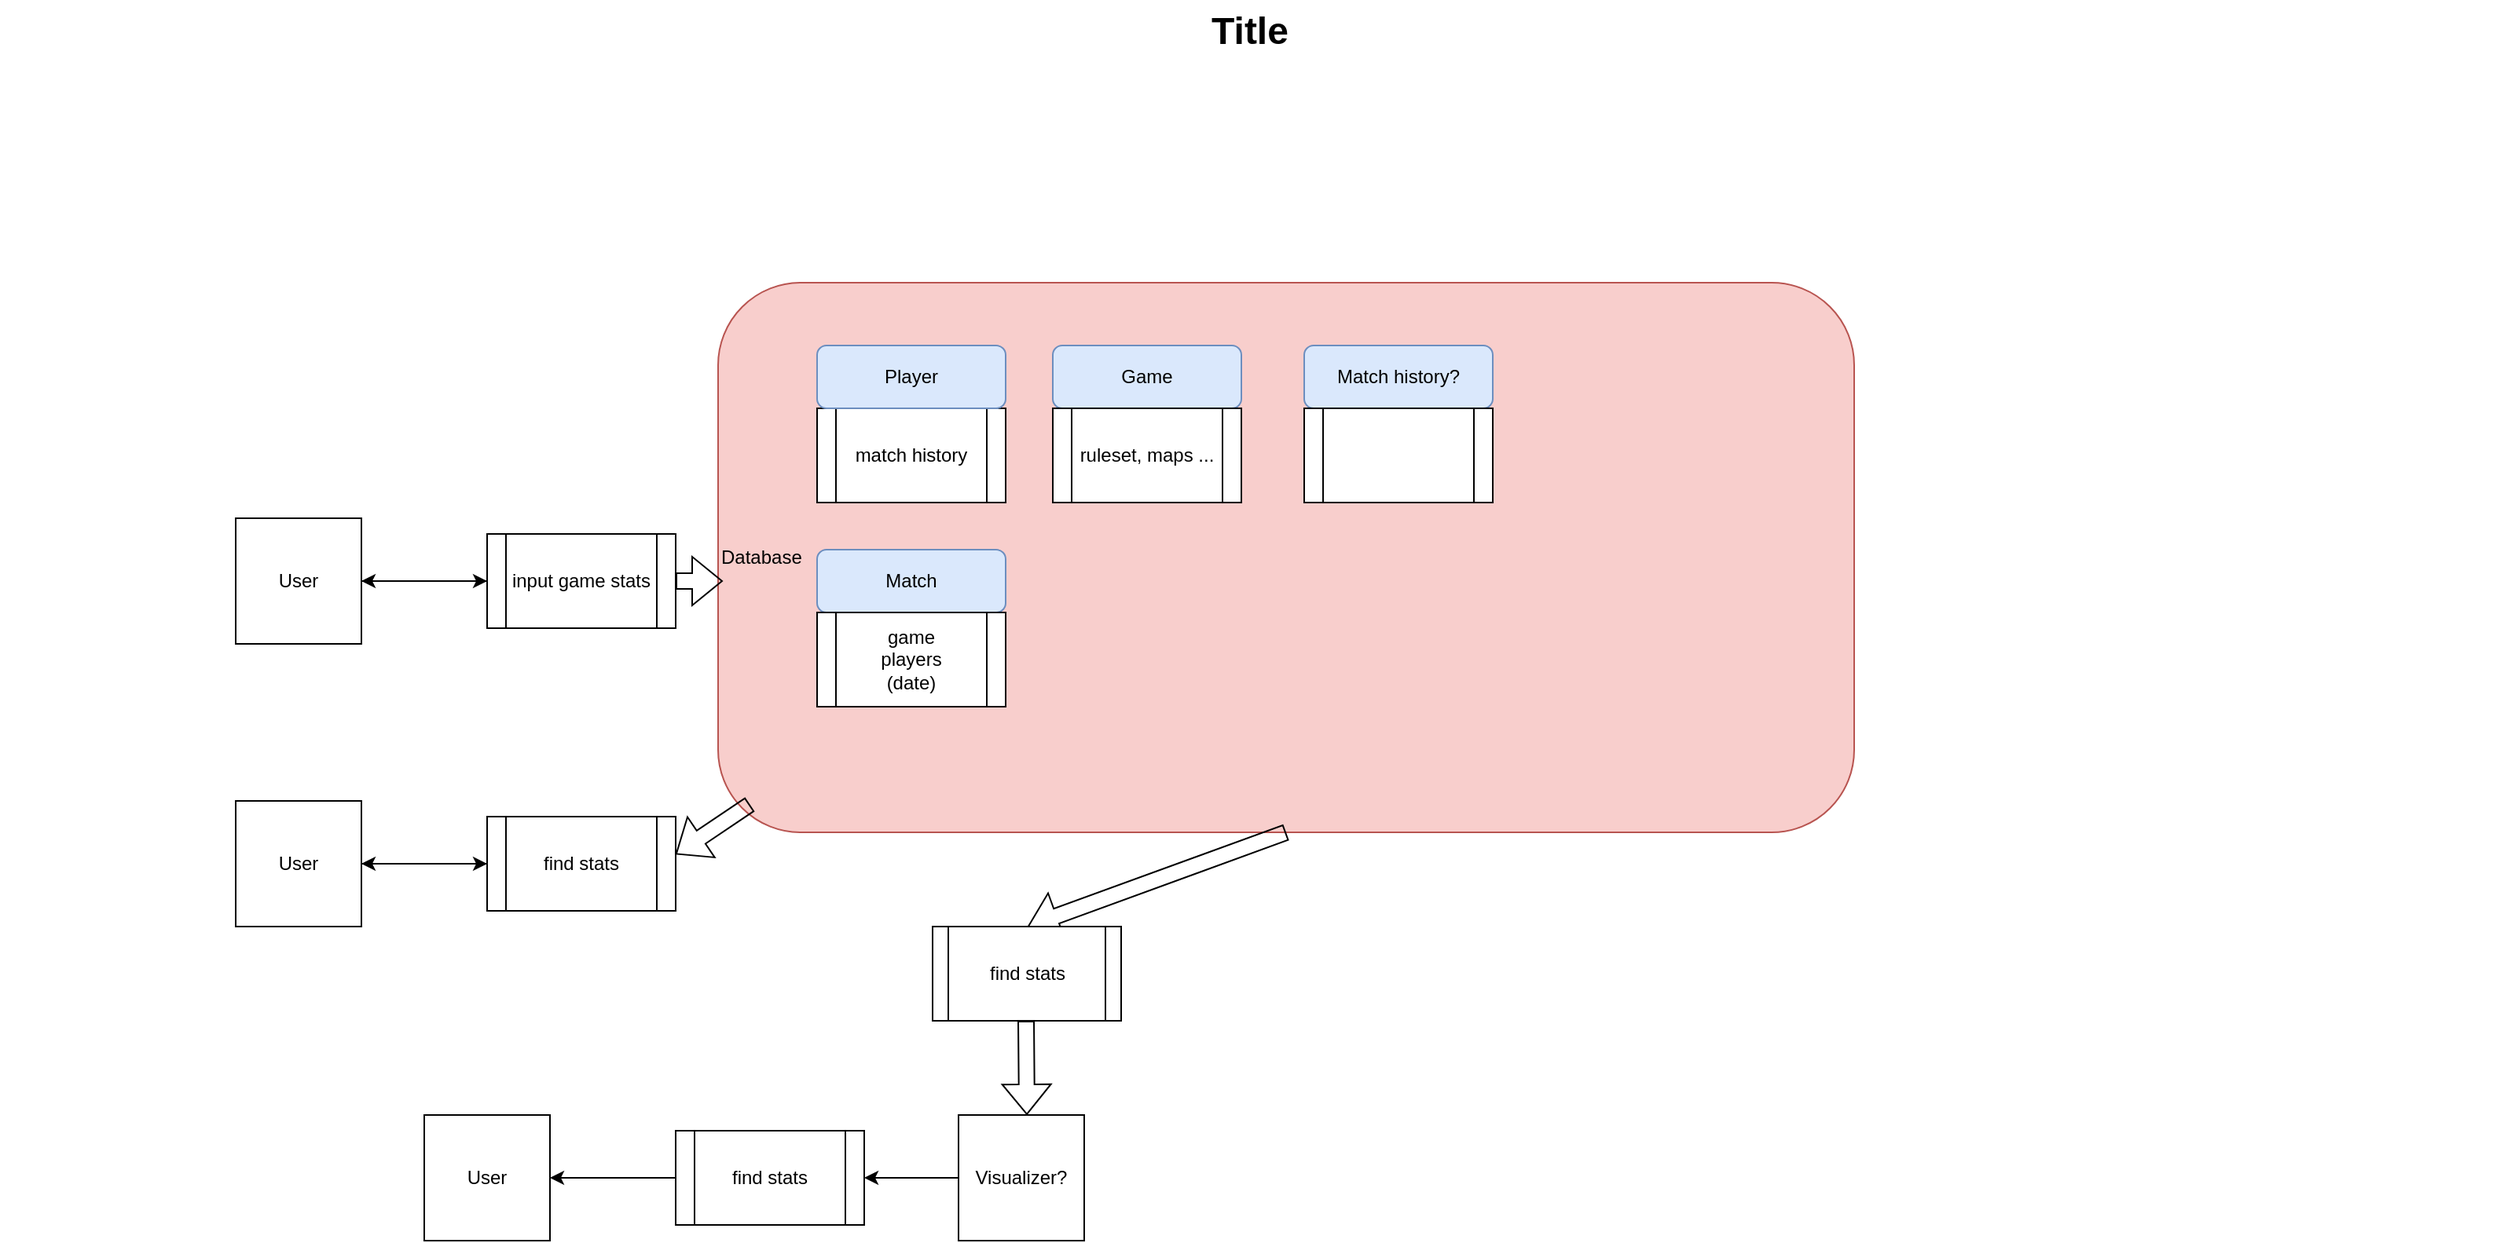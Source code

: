 <mxfile version="20.8.10" type="github">
  <diagram name="Page-1" id="74b105a0-9070-1c63-61bc-23e55f88626e">
    <mxGraphModel dx="1434" dy="711" grid="1" gridSize="10" guides="1" tooltips="1" connect="1" arrows="1" fold="1" page="1" pageScale="1.5" pageWidth="1169" pageHeight="826" background="none" math="0" shadow="0">
      <root>
        <mxCell id="0" style=";html=1;" />
        <mxCell id="1" style=";html=1;" parent="0" />
        <mxCell id="0h7r7lTIpDEuKQg1K8eG-12" value="&lt;div align=&quot;left&quot;&gt;Database&lt;/div&gt;" style="rounded=1;whiteSpace=wrap;html=1;fillColor=#f8cecc;strokeColor=#b85450;align=left;" vertex="1" parent="1">
          <mxGeometry x="537" y="220" width="723" height="350" as="geometry" />
        </mxCell>
        <mxCell id="10b056a9c633e61c-30" value="Title" style="text;strokeColor=none;fillColor=none;html=1;fontSize=24;fontStyle=1;verticalAlign=middle;align=center;" parent="1" vertex="1">
          <mxGeometry x="80" y="40" width="1590" height="40" as="geometry" />
        </mxCell>
        <mxCell id="0h7r7lTIpDEuKQg1K8eG-1" value="Match" style="rounded=1;whiteSpace=wrap;html=1;fillColor=#dae8fc;strokeColor=#6c8ebf;" vertex="1" parent="1">
          <mxGeometry x="600" y="390" width="120" height="40" as="geometry" />
        </mxCell>
        <mxCell id="0h7r7lTIpDEuKQg1K8eG-32" style="edgeStyle=orthogonalEdgeStyle;rounded=0;orthogonalLoop=1;jettySize=auto;html=1;" edge="1" parent="1" source="0h7r7lTIpDEuKQg1K8eG-2" target="0h7r7lTIpDEuKQg1K8eG-4">
          <mxGeometry relative="1" as="geometry" />
        </mxCell>
        <mxCell id="0h7r7lTIpDEuKQg1K8eG-2" value="User" style="whiteSpace=wrap;html=1;aspect=fixed;" vertex="1" parent="1">
          <mxGeometry x="230" y="370" width="80" height="80" as="geometry" />
        </mxCell>
        <mxCell id="0h7r7lTIpDEuKQg1K8eG-33" style="edgeStyle=orthogonalEdgeStyle;rounded=0;orthogonalLoop=1;jettySize=auto;html=1;exitX=0;exitY=0.5;exitDx=0;exitDy=0;" edge="1" parent="1" source="0h7r7lTIpDEuKQg1K8eG-4" target="0h7r7lTIpDEuKQg1K8eG-2">
          <mxGeometry relative="1" as="geometry" />
        </mxCell>
        <mxCell id="0h7r7lTIpDEuKQg1K8eG-4" value="input game stats" style="shape=process;whiteSpace=wrap;html=1;backgroundOutline=1;" vertex="1" parent="1">
          <mxGeometry x="390" y="380" width="120" height="60" as="geometry" />
        </mxCell>
        <mxCell id="0h7r7lTIpDEuKQg1K8eG-5" value="" style="shape=flexArrow;endArrow=classic;html=1;rounded=0;exitX=1;exitY=0.5;exitDx=0;exitDy=0;" edge="1" parent="1" source="0h7r7lTIpDEuKQg1K8eG-4">
          <mxGeometry width="50" height="50" relative="1" as="geometry">
            <mxPoint x="320" y="420" as="sourcePoint" />
            <mxPoint x="540" y="410" as="targetPoint" />
          </mxGeometry>
        </mxCell>
        <mxCell id="0h7r7lTIpDEuKQg1K8eG-7" value="match history" style="shape=process;whiteSpace=wrap;html=1;backgroundOutline=1;" vertex="1" parent="1">
          <mxGeometry x="600" y="300" width="120" height="60" as="geometry" />
        </mxCell>
        <mxCell id="0h7r7lTIpDEuKQg1K8eG-8" value="Player" style="rounded=1;whiteSpace=wrap;html=1;fillColor=#dae8fc;strokeColor=#6c8ebf;" vertex="1" parent="1">
          <mxGeometry x="600" y="260" width="120" height="40" as="geometry" />
        </mxCell>
        <mxCell id="0h7r7lTIpDEuKQg1K8eG-10" value="&lt;div&gt;game&lt;/div&gt;&lt;div&gt;players&lt;/div&gt;&lt;div&gt;(date)&lt;br&gt;&lt;/div&gt;" style="shape=process;whiteSpace=wrap;html=1;backgroundOutline=1;" vertex="1" parent="1">
          <mxGeometry x="600" y="430" width="120" height="60" as="geometry" />
        </mxCell>
        <mxCell id="0h7r7lTIpDEuKQg1K8eG-13" value="Game" style="rounded=1;whiteSpace=wrap;html=1;fillColor=#dae8fc;strokeColor=#6c8ebf;" vertex="1" parent="1">
          <mxGeometry x="750" y="260" width="120" height="40" as="geometry" />
        </mxCell>
        <mxCell id="0h7r7lTIpDEuKQg1K8eG-14" value="ruleset, maps ..." style="shape=process;whiteSpace=wrap;html=1;backgroundOutline=1;" vertex="1" parent="1">
          <mxGeometry x="750" y="300" width="120" height="60" as="geometry" />
        </mxCell>
        <mxCell id="0h7r7lTIpDEuKQg1K8eG-34" style="edgeStyle=orthogonalEdgeStyle;rounded=0;orthogonalLoop=1;jettySize=auto;html=1;exitX=1;exitY=0.5;exitDx=0;exitDy=0;entryX=0;entryY=0.5;entryDx=0;entryDy=0;" edge="1" parent="1" source="0h7r7lTIpDEuKQg1K8eG-15" target="0h7r7lTIpDEuKQg1K8eG-17">
          <mxGeometry relative="1" as="geometry" />
        </mxCell>
        <mxCell id="0h7r7lTIpDEuKQg1K8eG-15" value="User" style="whiteSpace=wrap;html=1;aspect=fixed;" vertex="1" parent="1">
          <mxGeometry x="230" y="550" width="80" height="80" as="geometry" />
        </mxCell>
        <mxCell id="0h7r7lTIpDEuKQg1K8eG-31" style="edgeStyle=orthogonalEdgeStyle;rounded=0;orthogonalLoop=1;jettySize=auto;html=1;" edge="1" parent="1" source="0h7r7lTIpDEuKQg1K8eG-17" target="0h7r7lTIpDEuKQg1K8eG-15">
          <mxGeometry relative="1" as="geometry" />
        </mxCell>
        <mxCell id="0h7r7lTIpDEuKQg1K8eG-17" value="find stats" style="shape=process;whiteSpace=wrap;html=1;backgroundOutline=1;" vertex="1" parent="1">
          <mxGeometry x="390" y="560" width="120" height="60" as="geometry" />
        </mxCell>
        <mxCell id="0h7r7lTIpDEuKQg1K8eG-19" value="" style="shape=flexArrow;endArrow=classic;html=1;rounded=0;entryX=1;entryY=0.4;entryDx=0;entryDy=0;entryPerimeter=0;exitX=0.028;exitY=0.949;exitDx=0;exitDy=0;exitPerimeter=0;" edge="1" parent="1" source="0h7r7lTIpDEuKQg1K8eG-12" target="0h7r7lTIpDEuKQg1K8eG-17">
          <mxGeometry width="50" height="50" relative="1" as="geometry">
            <mxPoint x="400" y="600" as="sourcePoint" />
            <mxPoint x="320" y="600" as="targetPoint" />
          </mxGeometry>
        </mxCell>
        <mxCell id="0h7r7lTIpDEuKQg1K8eG-20" value="" style="shape=flexArrow;endArrow=classic;html=1;rounded=0;exitX=0.5;exitY=1;exitDx=0;exitDy=0;" edge="1" parent="1" source="0h7r7lTIpDEuKQg1K8eG-12">
          <mxGeometry width="50" height="50" relative="1" as="geometry">
            <mxPoint x="558.004" y="562.15" as="sourcePoint" />
            <mxPoint x="734" y="630" as="targetPoint" />
          </mxGeometry>
        </mxCell>
        <mxCell id="0h7r7lTIpDEuKQg1K8eG-21" value="find stats" style="shape=process;whiteSpace=wrap;html=1;backgroundOutline=1;size=0.083;" vertex="1" parent="1">
          <mxGeometry x="673.5" y="630" width="120" height="60" as="geometry" />
        </mxCell>
        <mxCell id="0h7r7lTIpDEuKQg1K8eG-28" style="edgeStyle=orthogonalEdgeStyle;rounded=0;orthogonalLoop=1;jettySize=auto;html=1;" edge="1" parent="1" source="0h7r7lTIpDEuKQg1K8eG-22" target="0h7r7lTIpDEuKQg1K8eG-24">
          <mxGeometry relative="1" as="geometry">
            <mxPoint x="650" y="790" as="targetPoint" />
          </mxGeometry>
        </mxCell>
        <mxCell id="0h7r7lTIpDEuKQg1K8eG-22" value="Visualizer?" style="whiteSpace=wrap;html=1;aspect=fixed;" vertex="1" parent="1">
          <mxGeometry x="690" y="750" width="80" height="80" as="geometry" />
        </mxCell>
        <mxCell id="0h7r7lTIpDEuKQg1K8eG-23" value="" style="shape=flexArrow;endArrow=classic;html=1;rounded=0;exitX=0.5;exitY=1;exitDx=0;exitDy=0;" edge="1" parent="1">
          <mxGeometry width="50" height="50" relative="1" as="geometry">
            <mxPoint x="733" y="690" as="sourcePoint" />
            <mxPoint x="733.5" y="750" as="targetPoint" />
          </mxGeometry>
        </mxCell>
        <mxCell id="0h7r7lTIpDEuKQg1K8eG-29" style="edgeStyle=orthogonalEdgeStyle;rounded=0;orthogonalLoop=1;jettySize=auto;html=1;exitX=0;exitY=0.5;exitDx=0;exitDy=0;entryX=1;entryY=0.5;entryDx=0;entryDy=0;" edge="1" parent="1" source="0h7r7lTIpDEuKQg1K8eG-24" target="0h7r7lTIpDEuKQg1K8eG-25">
          <mxGeometry relative="1" as="geometry" />
        </mxCell>
        <mxCell id="0h7r7lTIpDEuKQg1K8eG-24" value="find stats" style="shape=process;whiteSpace=wrap;html=1;backgroundOutline=1;" vertex="1" parent="1">
          <mxGeometry x="510" y="760" width="120" height="60" as="geometry" />
        </mxCell>
        <mxCell id="0h7r7lTIpDEuKQg1K8eG-25" value="User" style="whiteSpace=wrap;html=1;aspect=fixed;" vertex="1" parent="1">
          <mxGeometry x="350" y="750" width="80" height="80" as="geometry" />
        </mxCell>
        <mxCell id="0h7r7lTIpDEuKQg1K8eG-35" value="Match history?" style="rounded=1;whiteSpace=wrap;html=1;fillColor=#dae8fc;strokeColor=#6c8ebf;" vertex="1" parent="1">
          <mxGeometry x="910" y="260" width="120" height="40" as="geometry" />
        </mxCell>
        <mxCell id="0h7r7lTIpDEuKQg1K8eG-36" value="" style="shape=process;whiteSpace=wrap;html=1;backgroundOutline=1;" vertex="1" parent="1">
          <mxGeometry x="910" y="300" width="120" height="60" as="geometry" />
        </mxCell>
      </root>
    </mxGraphModel>
  </diagram>
</mxfile>
